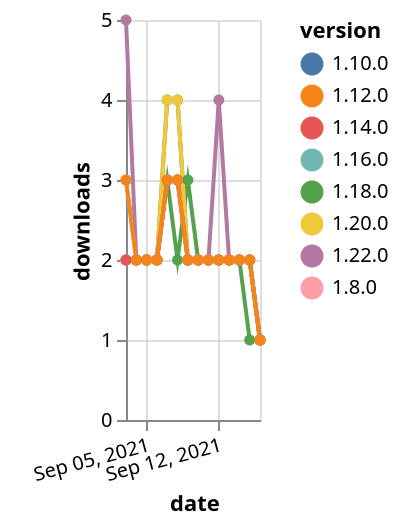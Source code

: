 {"$schema": "https://vega.github.io/schema/vega-lite/v5.json", "description": "A simple bar chart with embedded data.", "data": {"values": [{"date": "2021-09-03", "total": 1027, "delta": 2, "version": "1.18.0"}, {"date": "2021-09-04", "total": 1029, "delta": 2, "version": "1.18.0"}, {"date": "2021-09-05", "total": 1031, "delta": 2, "version": "1.18.0"}, {"date": "2021-09-06", "total": 1033, "delta": 2, "version": "1.18.0"}, {"date": "2021-09-07", "total": 1036, "delta": 3, "version": "1.18.0"}, {"date": "2021-09-08", "total": 1038, "delta": 2, "version": "1.18.0"}, {"date": "2021-09-09", "total": 1041, "delta": 3, "version": "1.18.0"}, {"date": "2021-09-10", "total": 1043, "delta": 2, "version": "1.18.0"}, {"date": "2021-09-11", "total": 1045, "delta": 2, "version": "1.18.0"}, {"date": "2021-09-12", "total": 1047, "delta": 2, "version": "1.18.0"}, {"date": "2021-09-13", "total": 1049, "delta": 2, "version": "1.18.0"}, {"date": "2021-09-14", "total": 1051, "delta": 2, "version": "1.18.0"}, {"date": "2021-09-15", "total": 1052, "delta": 1, "version": "1.18.0"}, {"date": "2021-09-16", "total": 1053, "delta": 1, "version": "1.18.0"}, {"date": "2021-09-03", "total": 241, "delta": 5, "version": "1.22.0"}, {"date": "2021-09-04", "total": 243, "delta": 2, "version": "1.22.0"}, {"date": "2021-09-05", "total": 245, "delta": 2, "version": "1.22.0"}, {"date": "2021-09-06", "total": 247, "delta": 2, "version": "1.22.0"}, {"date": "2021-09-07", "total": 250, "delta": 3, "version": "1.22.0"}, {"date": "2021-09-08", "total": 253, "delta": 3, "version": "1.22.0"}, {"date": "2021-09-09", "total": 255, "delta": 2, "version": "1.22.0"}, {"date": "2021-09-10", "total": 257, "delta": 2, "version": "1.22.0"}, {"date": "2021-09-11", "total": 259, "delta": 2, "version": "1.22.0"}, {"date": "2021-09-12", "total": 263, "delta": 4, "version": "1.22.0"}, {"date": "2021-09-13", "total": 265, "delta": 2, "version": "1.22.0"}, {"date": "2021-09-14", "total": 267, "delta": 2, "version": "1.22.0"}, {"date": "2021-09-15", "total": 269, "delta": 2, "version": "1.22.0"}, {"date": "2021-09-16", "total": 270, "delta": 1, "version": "1.22.0"}, {"date": "2021-09-03", "total": 2463, "delta": 2, "version": "1.8.0"}, {"date": "2021-09-04", "total": 2465, "delta": 2, "version": "1.8.0"}, {"date": "2021-09-05", "total": 2467, "delta": 2, "version": "1.8.0"}, {"date": "2021-09-06", "total": 2469, "delta": 2, "version": "1.8.0"}, {"date": "2021-09-07", "total": 2472, "delta": 3, "version": "1.8.0"}, {"date": "2021-09-08", "total": 2475, "delta": 3, "version": "1.8.0"}, {"date": "2021-09-09", "total": 2477, "delta": 2, "version": "1.8.0"}, {"date": "2021-09-10", "total": 2479, "delta": 2, "version": "1.8.0"}, {"date": "2021-09-11", "total": 2481, "delta": 2, "version": "1.8.0"}, {"date": "2021-09-12", "total": 2483, "delta": 2, "version": "1.8.0"}, {"date": "2021-09-13", "total": 2485, "delta": 2, "version": "1.8.0"}, {"date": "2021-09-14", "total": 2487, "delta": 2, "version": "1.8.0"}, {"date": "2021-09-15", "total": 2489, "delta": 2, "version": "1.8.0"}, {"date": "2021-09-16", "total": 2490, "delta": 1, "version": "1.8.0"}, {"date": "2021-09-03", "total": 2636, "delta": 2, "version": "1.10.0"}, {"date": "2021-09-04", "total": 2638, "delta": 2, "version": "1.10.0"}, {"date": "2021-09-05", "total": 2640, "delta": 2, "version": "1.10.0"}, {"date": "2021-09-06", "total": 2642, "delta": 2, "version": "1.10.0"}, {"date": "2021-09-07", "total": 2646, "delta": 4, "version": "1.10.0"}, {"date": "2021-09-08", "total": 2650, "delta": 4, "version": "1.10.0"}, {"date": "2021-09-09", "total": 2652, "delta": 2, "version": "1.10.0"}, {"date": "2021-09-10", "total": 2654, "delta": 2, "version": "1.10.0"}, {"date": "2021-09-11", "total": 2656, "delta": 2, "version": "1.10.0"}, {"date": "2021-09-12", "total": 2658, "delta": 2, "version": "1.10.0"}, {"date": "2021-09-13", "total": 2660, "delta": 2, "version": "1.10.0"}, {"date": "2021-09-14", "total": 2662, "delta": 2, "version": "1.10.0"}, {"date": "2021-09-15", "total": 2664, "delta": 2, "version": "1.10.0"}, {"date": "2021-09-16", "total": 2665, "delta": 1, "version": "1.10.0"}, {"date": "2021-09-03", "total": 749, "delta": 2, "version": "1.20.0"}, {"date": "2021-09-04", "total": 751, "delta": 2, "version": "1.20.0"}, {"date": "2021-09-05", "total": 753, "delta": 2, "version": "1.20.0"}, {"date": "2021-09-06", "total": 755, "delta": 2, "version": "1.20.0"}, {"date": "2021-09-07", "total": 759, "delta": 4, "version": "1.20.0"}, {"date": "2021-09-08", "total": 763, "delta": 4, "version": "1.20.0"}, {"date": "2021-09-09", "total": 765, "delta": 2, "version": "1.20.0"}, {"date": "2021-09-10", "total": 767, "delta": 2, "version": "1.20.0"}, {"date": "2021-09-11", "total": 769, "delta": 2, "version": "1.20.0"}, {"date": "2021-09-12", "total": 771, "delta": 2, "version": "1.20.0"}, {"date": "2021-09-13", "total": 773, "delta": 2, "version": "1.20.0"}, {"date": "2021-09-14", "total": 775, "delta": 2, "version": "1.20.0"}, {"date": "2021-09-15", "total": 777, "delta": 2, "version": "1.20.0"}, {"date": "2021-09-16", "total": 778, "delta": 1, "version": "1.20.0"}, {"date": "2021-09-03", "total": 1475, "delta": 3, "version": "1.16.0"}, {"date": "2021-09-04", "total": 1477, "delta": 2, "version": "1.16.0"}, {"date": "2021-09-05", "total": 1479, "delta": 2, "version": "1.16.0"}, {"date": "2021-09-06", "total": 1481, "delta": 2, "version": "1.16.0"}, {"date": "2021-09-07", "total": 1484, "delta": 3, "version": "1.16.0"}, {"date": "2021-09-08", "total": 1487, "delta": 3, "version": "1.16.0"}, {"date": "2021-09-09", "total": 1489, "delta": 2, "version": "1.16.0"}, {"date": "2021-09-10", "total": 1491, "delta": 2, "version": "1.16.0"}, {"date": "2021-09-11", "total": 1493, "delta": 2, "version": "1.16.0"}, {"date": "2021-09-12", "total": 1495, "delta": 2, "version": "1.16.0"}, {"date": "2021-09-13", "total": 1497, "delta": 2, "version": "1.16.0"}, {"date": "2021-09-14", "total": 1499, "delta": 2, "version": "1.16.0"}, {"date": "2021-09-15", "total": 1501, "delta": 2, "version": "1.16.0"}, {"date": "2021-09-16", "total": 1502, "delta": 1, "version": "1.16.0"}, {"date": "2021-09-03", "total": 1684, "delta": 2, "version": "1.14.0"}, {"date": "2021-09-04", "total": 1686, "delta": 2, "version": "1.14.0"}, {"date": "2021-09-05", "total": 1688, "delta": 2, "version": "1.14.0"}, {"date": "2021-09-06", "total": 1690, "delta": 2, "version": "1.14.0"}, {"date": "2021-09-07", "total": 1693, "delta": 3, "version": "1.14.0"}, {"date": "2021-09-08", "total": 1696, "delta": 3, "version": "1.14.0"}, {"date": "2021-09-09", "total": 1698, "delta": 2, "version": "1.14.0"}, {"date": "2021-09-10", "total": 1700, "delta": 2, "version": "1.14.0"}, {"date": "2021-09-11", "total": 1702, "delta": 2, "version": "1.14.0"}, {"date": "2021-09-12", "total": 1704, "delta": 2, "version": "1.14.0"}, {"date": "2021-09-13", "total": 1706, "delta": 2, "version": "1.14.0"}, {"date": "2021-09-14", "total": 1708, "delta": 2, "version": "1.14.0"}, {"date": "2021-09-15", "total": 1710, "delta": 2, "version": "1.14.0"}, {"date": "2021-09-16", "total": 1711, "delta": 1, "version": "1.14.0"}, {"date": "2021-09-03", "total": 2071, "delta": 3, "version": "1.12.0"}, {"date": "2021-09-04", "total": 2073, "delta": 2, "version": "1.12.0"}, {"date": "2021-09-05", "total": 2075, "delta": 2, "version": "1.12.0"}, {"date": "2021-09-06", "total": 2077, "delta": 2, "version": "1.12.0"}, {"date": "2021-09-07", "total": 2080, "delta": 3, "version": "1.12.0"}, {"date": "2021-09-08", "total": 2083, "delta": 3, "version": "1.12.0"}, {"date": "2021-09-09", "total": 2085, "delta": 2, "version": "1.12.0"}, {"date": "2021-09-10", "total": 2087, "delta": 2, "version": "1.12.0"}, {"date": "2021-09-11", "total": 2089, "delta": 2, "version": "1.12.0"}, {"date": "2021-09-12", "total": 2091, "delta": 2, "version": "1.12.0"}, {"date": "2021-09-13", "total": 2093, "delta": 2, "version": "1.12.0"}, {"date": "2021-09-14", "total": 2095, "delta": 2, "version": "1.12.0"}, {"date": "2021-09-15", "total": 2097, "delta": 2, "version": "1.12.0"}, {"date": "2021-09-16", "total": 2098, "delta": 1, "version": "1.12.0"}]}, "width": "container", "mark": {"type": "line", "point": {"filled": true}}, "encoding": {"x": {"field": "date", "type": "temporal", "timeUnit": "yearmonthdate", "title": "date", "axis": {"labelAngle": -15}}, "y": {"field": "delta", "type": "quantitative", "title": "downloads"}, "color": {"field": "version", "type": "nominal"}, "tooltip": {"field": "delta"}}}